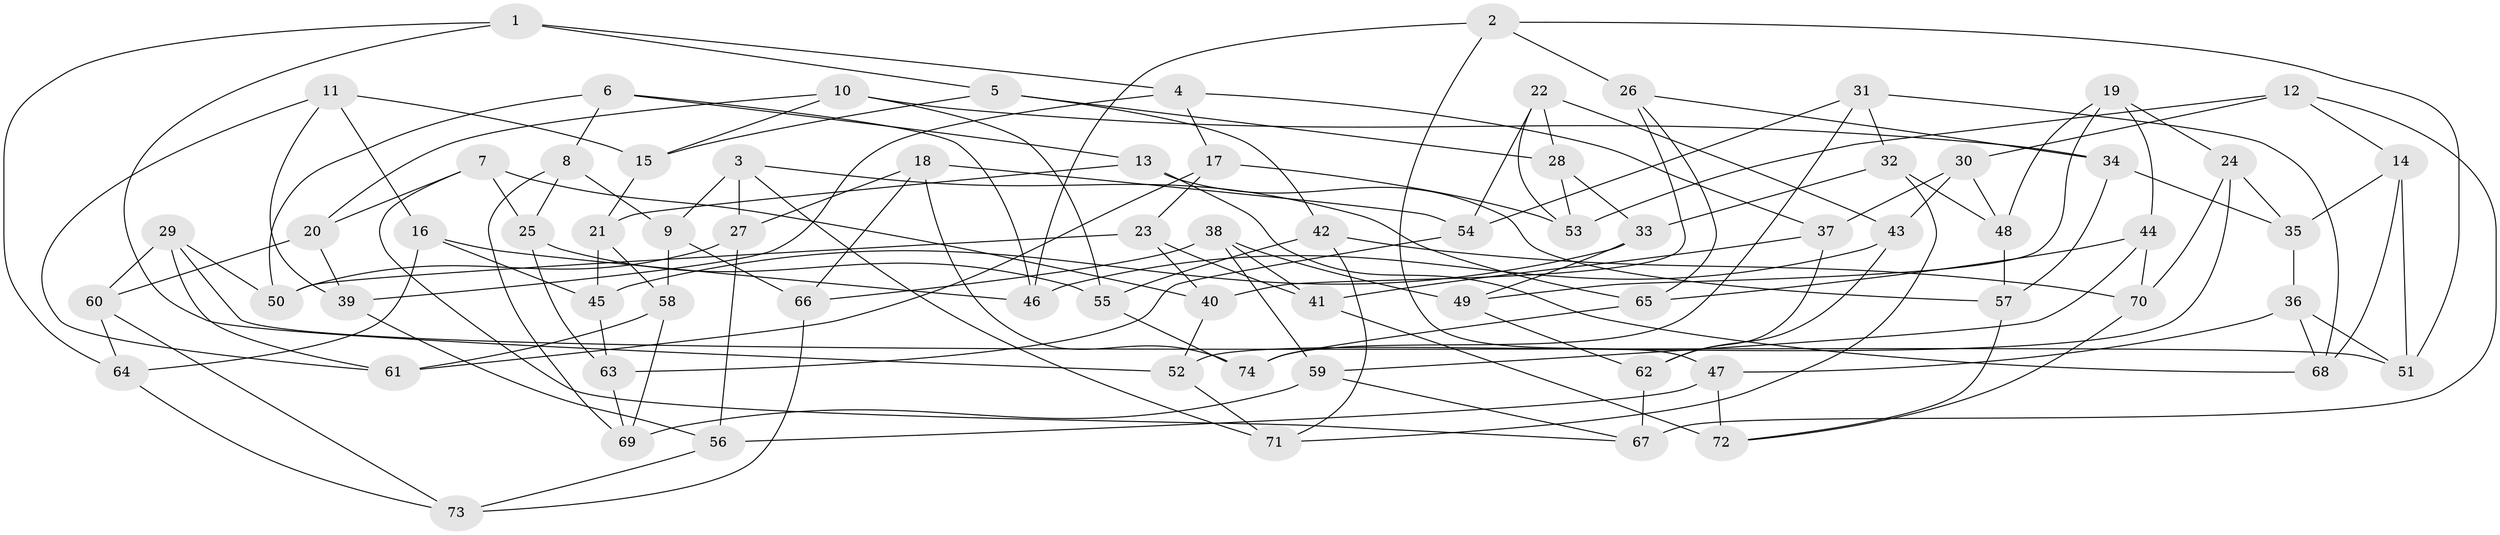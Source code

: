 // coarse degree distribution, {4: 0.5405405405405406, 9: 0.08108108108108109, 5: 0.02702702702702703, 3: 0.16216216216216217, 10: 0.05405405405405406, 2: 0.02702702702702703, 12: 0.02702702702702703, 8: 0.02702702702702703, 7: 0.02702702702702703, 11: 0.02702702702702703}
// Generated by graph-tools (version 1.1) at 2025/53/03/04/25 22:53:50]
// undirected, 74 vertices, 148 edges
graph export_dot {
  node [color=gray90,style=filled];
  1;
  2;
  3;
  4;
  5;
  6;
  7;
  8;
  9;
  10;
  11;
  12;
  13;
  14;
  15;
  16;
  17;
  18;
  19;
  20;
  21;
  22;
  23;
  24;
  25;
  26;
  27;
  28;
  29;
  30;
  31;
  32;
  33;
  34;
  35;
  36;
  37;
  38;
  39;
  40;
  41;
  42;
  43;
  44;
  45;
  46;
  47;
  48;
  49;
  50;
  51;
  52;
  53;
  54;
  55;
  56;
  57;
  58;
  59;
  60;
  61;
  62;
  63;
  64;
  65;
  66;
  67;
  68;
  69;
  70;
  71;
  72;
  73;
  74;
  1 -- 52;
  1 -- 4;
  1 -- 5;
  1 -- 64;
  2 -- 47;
  2 -- 51;
  2 -- 26;
  2 -- 46;
  3 -- 9;
  3 -- 71;
  3 -- 27;
  3 -- 65;
  4 -- 17;
  4 -- 37;
  4 -- 39;
  5 -- 28;
  5 -- 42;
  5 -- 15;
  6 -- 8;
  6 -- 13;
  6 -- 46;
  6 -- 50;
  7 -- 25;
  7 -- 67;
  7 -- 40;
  7 -- 20;
  8 -- 9;
  8 -- 69;
  8 -- 25;
  9 -- 66;
  9 -- 58;
  10 -- 15;
  10 -- 55;
  10 -- 20;
  10 -- 34;
  11 -- 16;
  11 -- 61;
  11 -- 15;
  11 -- 39;
  12 -- 67;
  12 -- 14;
  12 -- 53;
  12 -- 30;
  13 -- 21;
  13 -- 57;
  13 -- 68;
  14 -- 68;
  14 -- 35;
  14 -- 51;
  15 -- 21;
  16 -- 64;
  16 -- 46;
  16 -- 45;
  17 -- 53;
  17 -- 61;
  17 -- 23;
  18 -- 54;
  18 -- 27;
  18 -- 66;
  18 -- 74;
  19 -- 44;
  19 -- 24;
  19 -- 48;
  19 -- 49;
  20 -- 60;
  20 -- 39;
  21 -- 58;
  21 -- 45;
  22 -- 28;
  22 -- 43;
  22 -- 54;
  22 -- 53;
  23 -- 50;
  23 -- 41;
  23 -- 40;
  24 -- 70;
  24 -- 35;
  24 -- 52;
  25 -- 55;
  25 -- 63;
  26 -- 65;
  26 -- 40;
  26 -- 34;
  27 -- 50;
  27 -- 56;
  28 -- 33;
  28 -- 53;
  29 -- 50;
  29 -- 60;
  29 -- 51;
  29 -- 61;
  30 -- 37;
  30 -- 48;
  30 -- 43;
  31 -- 74;
  31 -- 68;
  31 -- 54;
  31 -- 32;
  32 -- 71;
  32 -- 48;
  32 -- 33;
  33 -- 49;
  33 -- 45;
  34 -- 57;
  34 -- 35;
  35 -- 36;
  36 -- 47;
  36 -- 68;
  36 -- 51;
  37 -- 62;
  37 -- 41;
  38 -- 49;
  38 -- 59;
  38 -- 66;
  38 -- 41;
  39 -- 56;
  40 -- 52;
  41 -- 72;
  42 -- 70;
  42 -- 55;
  42 -- 71;
  43 -- 62;
  43 -- 46;
  44 -- 65;
  44 -- 59;
  44 -- 70;
  45 -- 63;
  47 -- 56;
  47 -- 72;
  48 -- 57;
  49 -- 62;
  52 -- 71;
  54 -- 63;
  55 -- 74;
  56 -- 73;
  57 -- 72;
  58 -- 61;
  58 -- 69;
  59 -- 69;
  59 -- 67;
  60 -- 64;
  60 -- 73;
  62 -- 67;
  63 -- 69;
  64 -- 73;
  65 -- 74;
  66 -- 73;
  70 -- 72;
}
